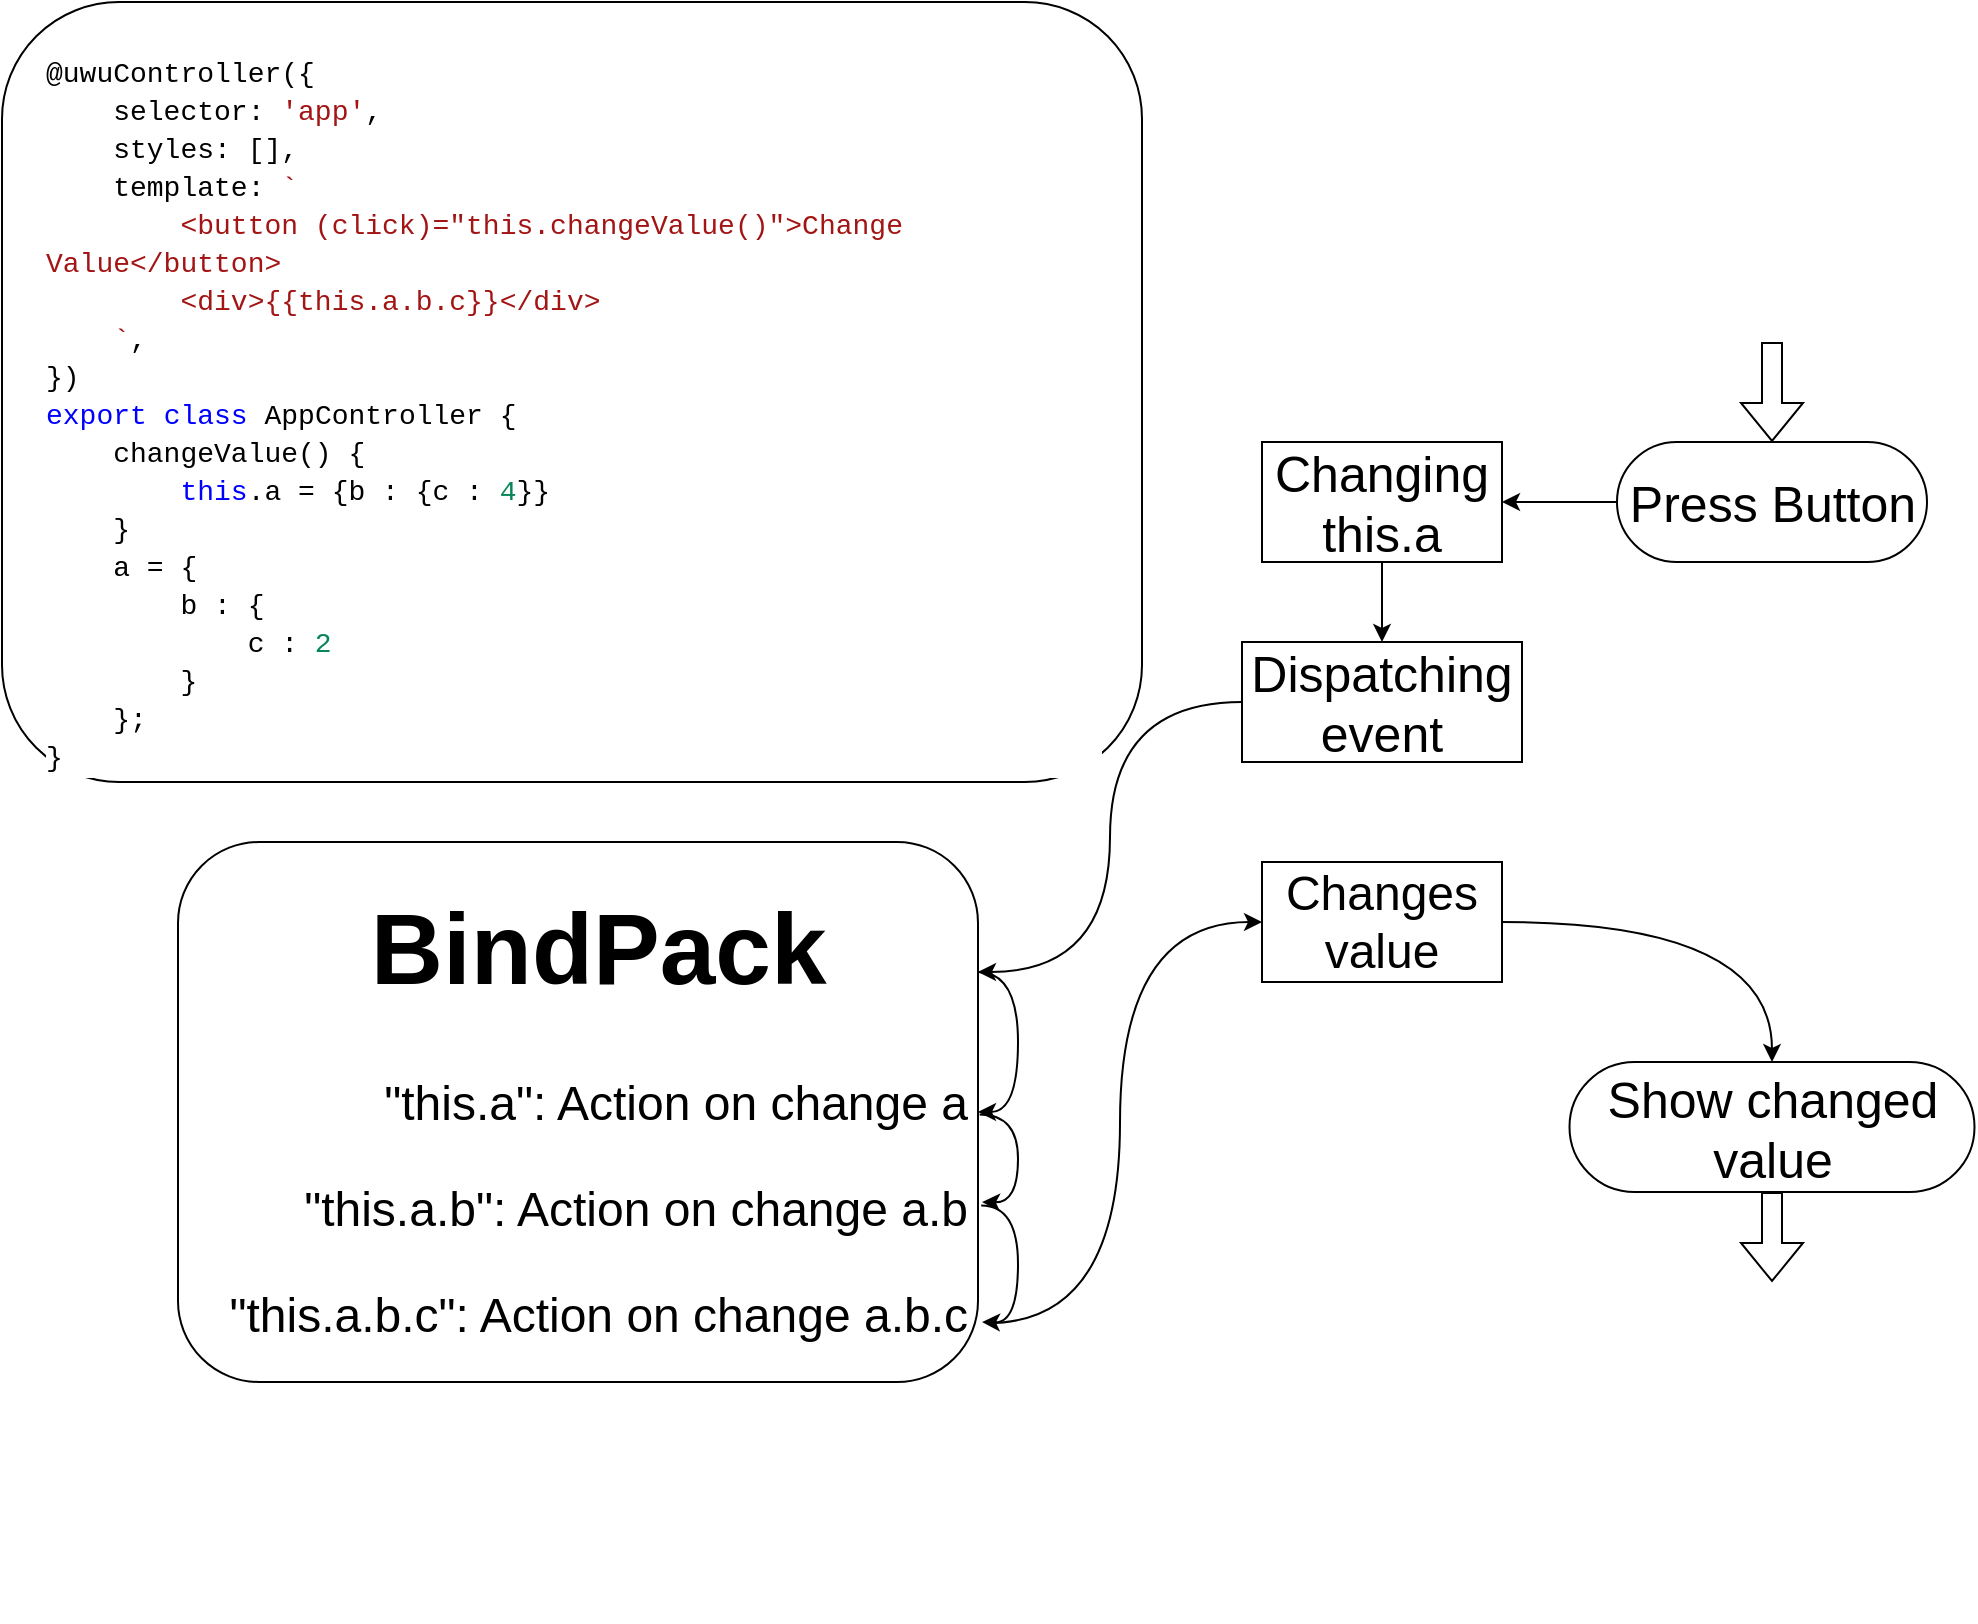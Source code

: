 <mxfile version="18.1.3" type="github">
  <diagram id="3iQrDaqClbg-zedRjQRF" name="Page-1">
    <mxGraphModel dx="1510" dy="947" grid="1" gridSize="10" guides="1" tooltips="1" connect="1" arrows="1" fold="1" page="1" pageScale="1" pageWidth="1169" pageHeight="827" math="0" shadow="0">
      <root>
        <mxCell id="0" />
        <mxCell id="1" parent="0" />
        <mxCell id="YovMgzdDafOrL7yCnXDI-2" value="" style="rounded=1;whiteSpace=wrap;html=1;" vertex="1" parent="1">
          <mxGeometry x="10" y="10" width="570" height="390" as="geometry" />
        </mxCell>
        <mxCell id="YovMgzdDafOrL7yCnXDI-5" value="&lt;div style=&quot;color: rgb(0, 0, 0); background-color: rgb(255, 255, 255); font-family: Consolas, &amp;quot;Courier New&amp;quot;, monospace; font-weight: normal; font-size: 14px; line-height: 19px;&quot;&gt;&lt;div&gt;&lt;span style=&quot;color: #000000;&quot;&gt;@uwuController({&lt;/span&gt;&lt;/div&gt;&lt;div&gt;&lt;span style=&quot;color: #000000;&quot;&gt;&amp;nbsp; &amp;nbsp; selector: &lt;/span&gt;&lt;span style=&quot;color: #a31515;&quot;&gt;&#39;app&#39;&lt;/span&gt;&lt;span style=&quot;color: #000000;&quot;&gt;,&lt;/span&gt;&lt;/div&gt;&lt;div&gt;&lt;span style=&quot;color: #000000;&quot;&gt;&amp;nbsp; &amp;nbsp; styles: [],&lt;/span&gt;&lt;/div&gt;&lt;div&gt;&lt;span style=&quot;color: #000000;&quot;&gt;&amp;nbsp; &amp;nbsp; template: &lt;/span&gt;&lt;span style=&quot;color: #a31515;&quot;&gt;`&lt;/span&gt;&lt;/div&gt;&lt;div&gt;&lt;span style=&quot;color: #a31515;&quot;&gt;&amp;nbsp; &amp;nbsp; &amp;nbsp; &amp;nbsp; &amp;lt;button (click)=&quot;this.changeValue()&quot;&amp;gt;Change Value&amp;lt;/button&amp;gt;&lt;/span&gt;&lt;/div&gt;&lt;div&gt;&lt;span style=&quot;color: #a31515;&quot;&gt;&amp;nbsp; &amp;nbsp; &amp;nbsp; &amp;nbsp; &amp;lt;div&amp;gt;{{this.a.b.c}}&amp;lt;/div&amp;gt;&lt;/span&gt;&lt;/div&gt;&lt;div&gt;&lt;span style=&quot;color: #a31515;&quot;&gt;&amp;nbsp; &amp;nbsp; `&lt;/span&gt;&lt;span style=&quot;color: #000000;&quot;&gt;,&lt;/span&gt;&lt;/div&gt;&lt;div&gt;&lt;span style=&quot;color: #000000;&quot;&gt;})&lt;/span&gt;&lt;/div&gt;&lt;div&gt;&lt;span style=&quot;color: #0000ff;&quot;&gt;export&lt;/span&gt;&lt;span style=&quot;color: #000000;&quot;&gt; &lt;/span&gt;&lt;span style=&quot;color: #0000ff;&quot;&gt;class&lt;/span&gt;&lt;span style=&quot;color: #000000;&quot;&gt; AppController {&lt;/span&gt;&lt;/div&gt;&lt;div&gt;&lt;span style=&quot;color: #000000;&quot;&gt;&amp;nbsp; &amp;nbsp; changeValue() {&lt;/span&gt;&lt;/div&gt;&lt;div&gt;&lt;span style=&quot;color: #000000;&quot;&gt;&amp;nbsp; &amp;nbsp; &amp;nbsp; &amp;nbsp; &lt;/span&gt;&lt;span style=&quot;color: #0000ff;&quot;&gt;this&lt;/span&gt;&lt;span style=&quot;color: #000000;&quot;&gt;.a = &lt;/span&gt;&lt;span style=&quot;color: #000000;&quot;&gt;{&lt;/span&gt;&lt;span style=&quot;color: #000000;&quot;&gt;b : {c : &lt;/span&gt;&lt;span style=&quot;color: #098658;&quot;&gt;4&lt;/span&gt;&lt;span style=&quot;color: #000000;&quot;&gt;}}&lt;/span&gt;&lt;span style=&quot;color: #000000;&quot;&gt;&lt;/span&gt;&lt;span style=&quot;color: #000000;&quot;&gt;&lt;/span&gt;&lt;span style=&quot;color: #000000;&quot;&gt;&lt;/span&gt;&lt;span style=&quot;color: #000000;&quot;&gt;&lt;/span&gt;&lt;/div&gt;&lt;div&gt;&lt;span style=&quot;color: #000000;&quot;&gt;&amp;nbsp; &amp;nbsp; }&lt;/span&gt;&lt;/div&gt;&lt;div&gt;&lt;span style=&quot;color: #000000;&quot;&gt;&amp;nbsp; &amp;nbsp; a = {&lt;/span&gt;&lt;/div&gt;&lt;div&gt;&lt;span style=&quot;color: #000000;&quot;&gt;&amp;nbsp; &amp;nbsp; &amp;nbsp; &amp;nbsp; b : {&lt;/span&gt;&lt;/div&gt;&lt;div&gt;&lt;span style=&quot;color: #000000;&quot;&gt;&amp;nbsp; &amp;nbsp; &amp;nbsp; &amp;nbsp; &amp;nbsp; &amp;nbsp; c : &lt;/span&gt;&lt;span style=&quot;color: #098658;&quot;&gt;2&lt;/span&gt;&lt;/div&gt;&lt;div&gt;&lt;span style=&quot;color: #000000;&quot;&gt;&amp;nbsp; &amp;nbsp; &amp;nbsp; &amp;nbsp; }&lt;/span&gt;&lt;/div&gt;&lt;div&gt;&lt;span style=&quot;color: #000000;&quot;&gt;&amp;nbsp; &amp;nbsp; };&lt;/span&gt;&lt;/div&gt;&lt;div&gt;&lt;span style=&quot;color: #000000;&quot;&gt;}&lt;/span&gt;&lt;/div&gt;&lt;/div&gt;" style="text;whiteSpace=wrap;html=1;" vertex="1" parent="1">
          <mxGeometry x="30" y="30" width="530" height="360" as="geometry" />
        </mxCell>
        <mxCell id="YovMgzdDafOrL7yCnXDI-7" value="" style="rounded=1;whiteSpace=wrap;html=1;" vertex="1" parent="1">
          <mxGeometry x="98" y="430" width="400" height="270" as="geometry" />
        </mxCell>
        <mxCell id="YovMgzdDafOrL7yCnXDI-20" style="edgeStyle=orthogonalEdgeStyle;curved=1;rounded=0;orthogonalLoop=1;jettySize=auto;html=1;exitX=1;exitY=0.25;exitDx=0;exitDy=0;entryX=1;entryY=0.5;entryDx=0;entryDy=0;fontSize=25;" edge="1" parent="1" source="YovMgzdDafOrL7yCnXDI-9" target="YovMgzdDafOrL7yCnXDI-7">
          <mxGeometry relative="1" as="geometry" />
        </mxCell>
        <mxCell id="YovMgzdDafOrL7yCnXDI-9" value="&lt;p style=&quot;line-height: 1.1;&quot;&gt;&lt;/p&gt;&lt;h1 align=&quot;center&quot;&gt;BindPack&lt;/h1&gt;&lt;p style=&quot;font-size: 24px;&quot; align=&quot;right&quot;&gt;&lt;font style=&quot;font-size: 24px;&quot;&gt;&quot;this.a&quot;: Action on c&lt;font style=&quot;font-size: 24px;&quot;&gt;hange a&lt;br&gt;&lt;/font&gt;&lt;/font&gt;&lt;/p&gt;&lt;p style=&quot;font-size: 24px;&quot; align=&quot;right&quot;&gt;&lt;font style=&quot;font-size: 24px;&quot;&gt;&quot;this.a.b&quot;: Action on change a.b&lt;br&gt;&lt;/font&gt;&lt;/p&gt;&lt;p style=&quot;font-size: 24px;&quot; align=&quot;right&quot;&gt;&lt;font style=&quot;font-size: 24px;&quot;&gt;&quot;this.a.b.c&quot;: Action on chang&lt;/font&gt;&lt;font style=&quot;font-size: 24px;&quot;&gt;e a.b.c&lt;/font&gt;&lt;br&gt;&lt;/p&gt;&lt;p&gt;&lt;/p&gt;" style="text;html=1;strokeColor=none;fillColor=none;spacing=5;spacingTop=-20;whiteSpace=wrap;overflow=hidden;rounded=0;fontSize=25;align=right;" vertex="1" parent="1">
          <mxGeometry x="98" y="430" width="400" height="260" as="geometry" />
        </mxCell>
        <mxCell id="YovMgzdDafOrL7yCnXDI-11" value="" style="shape=image;verticalLabelPosition=bottom;labelBackgroundColor=default;verticalAlign=top;aspect=fixed;imageAspect=0;image=https://www.icmetl.org/wp-content/uploads/2020/11/user-icon-human-person-sign-vector-10206693.png;" vertex="1" parent="1">
          <mxGeometry x="810" y="10" width="170" height="170" as="geometry" />
        </mxCell>
        <mxCell id="YovMgzdDafOrL7yCnXDI-12" value="" style="shape=flexArrow;endArrow=classic;html=1;rounded=0;fontSize=25;exitX=0.5;exitY=1;exitDx=0;exitDy=0;" edge="1" parent="1" source="YovMgzdDafOrL7yCnXDI-11" target="YovMgzdDafOrL7yCnXDI-13">
          <mxGeometry width="50" height="50" relative="1" as="geometry">
            <mxPoint x="630" y="390" as="sourcePoint" />
            <mxPoint x="895" y="240" as="targetPoint" />
          </mxGeometry>
        </mxCell>
        <mxCell id="YovMgzdDafOrL7yCnXDI-16" style="edgeStyle=orthogonalEdgeStyle;rounded=0;orthogonalLoop=1;jettySize=auto;html=1;entryX=1;entryY=0.5;entryDx=0;entryDy=0;fontSize=25;" edge="1" parent="1" source="YovMgzdDafOrL7yCnXDI-13" target="YovMgzdDafOrL7yCnXDI-15">
          <mxGeometry relative="1" as="geometry" />
        </mxCell>
        <mxCell id="YovMgzdDafOrL7yCnXDI-13" value="Press Button" style="rounded=1;whiteSpace=wrap;html=1;fontSize=25;arcSize=50;" vertex="1" parent="1">
          <mxGeometry x="817.5" y="230" width="155" height="60" as="geometry" />
        </mxCell>
        <mxCell id="YovMgzdDafOrL7yCnXDI-18" value="" style="edgeStyle=orthogonalEdgeStyle;rounded=0;orthogonalLoop=1;jettySize=auto;html=1;fontSize=25;" edge="1" parent="1" source="YovMgzdDafOrL7yCnXDI-15" target="YovMgzdDafOrL7yCnXDI-17">
          <mxGeometry relative="1" as="geometry" />
        </mxCell>
        <mxCell id="YovMgzdDafOrL7yCnXDI-15" value="Changing this.a" style="rounded=0;whiteSpace=wrap;html=1;fontSize=25;" vertex="1" parent="1">
          <mxGeometry x="640" y="230" width="120" height="60" as="geometry" />
        </mxCell>
        <mxCell id="YovMgzdDafOrL7yCnXDI-19" style="edgeStyle=orthogonalEdgeStyle;rounded=0;orthogonalLoop=1;jettySize=auto;html=1;entryX=1;entryY=0.25;entryDx=0;entryDy=0;fontSize=25;curved=1;" edge="1" parent="1" source="YovMgzdDafOrL7yCnXDI-17" target="YovMgzdDafOrL7yCnXDI-9">
          <mxGeometry relative="1" as="geometry" />
        </mxCell>
        <mxCell id="YovMgzdDafOrL7yCnXDI-17" value="&lt;div&gt;Dispatching&lt;/div&gt;&lt;div&gt;event&lt;br&gt;&lt;/div&gt;" style="whiteSpace=wrap;html=1;fontSize=25;rounded=0;" vertex="1" parent="1">
          <mxGeometry x="630" y="330" width="140" height="60" as="geometry" />
        </mxCell>
        <mxCell id="YovMgzdDafOrL7yCnXDI-21" style="edgeStyle=orthogonalEdgeStyle;curved=1;rounded=0;orthogonalLoop=1;jettySize=auto;html=1;exitX=1.002;exitY=0.524;exitDx=0;exitDy=0;fontSize=25;exitPerimeter=0;" edge="1" parent="1" source="YovMgzdDafOrL7yCnXDI-9">
          <mxGeometry relative="1" as="geometry">
            <mxPoint x="508" y="505" as="sourcePoint" />
            <mxPoint x="500" y="610" as="targetPoint" />
          </mxGeometry>
        </mxCell>
        <mxCell id="YovMgzdDafOrL7yCnXDI-22" style="edgeStyle=orthogonalEdgeStyle;curved=1;rounded=0;orthogonalLoop=1;jettySize=auto;html=1;exitX=1.004;exitY=0.699;exitDx=0;exitDy=0;fontSize=25;exitPerimeter=0;" edge="1" parent="1" source="YovMgzdDafOrL7yCnXDI-9">
          <mxGeometry relative="1" as="geometry">
            <mxPoint x="508.8" y="576.24" as="sourcePoint" />
            <mxPoint x="500" y="670" as="targetPoint" />
          </mxGeometry>
        </mxCell>
        <mxCell id="YovMgzdDafOrL7yCnXDI-25" style="edgeStyle=orthogonalEdgeStyle;curved=1;rounded=0;orthogonalLoop=1;jettySize=auto;html=1;entryX=1.013;entryY=0.925;entryDx=0;entryDy=0;entryPerimeter=0;fontSize=24;startArrow=classic;startFill=1;endArrow=none;endFill=0;" edge="1" parent="1" source="YovMgzdDafOrL7yCnXDI-24" target="YovMgzdDafOrL7yCnXDI-9">
          <mxGeometry relative="1" as="geometry" />
        </mxCell>
        <mxCell id="YovMgzdDafOrL7yCnXDI-27" style="edgeStyle=orthogonalEdgeStyle;curved=1;rounded=0;orthogonalLoop=1;jettySize=auto;html=1;entryX=0.5;entryY=0;entryDx=0;entryDy=0;fontSize=24;startArrow=none;startFill=0;endArrow=classic;endFill=1;" edge="1" parent="1" source="YovMgzdDafOrL7yCnXDI-24" target="YovMgzdDafOrL7yCnXDI-26">
          <mxGeometry relative="1" as="geometry" />
        </mxCell>
        <mxCell id="YovMgzdDafOrL7yCnXDI-24" value="Changes value" style="rounded=0;whiteSpace=wrap;html=1;fontSize=24;" vertex="1" parent="1">
          <mxGeometry x="640" y="440" width="120" height="60" as="geometry" />
        </mxCell>
        <mxCell id="YovMgzdDafOrL7yCnXDI-26" value="Show changed value" style="rounded=1;whiteSpace=wrap;html=1;fontSize=25;arcSize=50;" vertex="1" parent="1">
          <mxGeometry x="793.75" y="540" width="202.5" height="65" as="geometry" />
        </mxCell>
        <mxCell id="YovMgzdDafOrL7yCnXDI-28" value="" style="shape=image;verticalLabelPosition=bottom;labelBackgroundColor=default;verticalAlign=top;aspect=fixed;imageAspect=0;image=https://www.icmetl.org/wp-content/uploads/2020/11/user-icon-human-person-sign-vector-10206693.png;" vertex="1" parent="1">
          <mxGeometry x="810" y="650" width="170" height="170" as="geometry" />
        </mxCell>
        <mxCell id="YovMgzdDafOrL7yCnXDI-29" value="" style="shape=flexArrow;endArrow=classic;html=1;rounded=0;fontSize=25;exitX=0.5;exitY=1;exitDx=0;exitDy=0;entryX=0.5;entryY=0;entryDx=0;entryDy=0;" edge="1" parent="1" source="YovMgzdDafOrL7yCnXDI-26" target="YovMgzdDafOrL7yCnXDI-28">
          <mxGeometry width="50" height="50" relative="1" as="geometry">
            <mxPoint x="905" y="190" as="sourcePoint" />
            <mxPoint x="905" y="240" as="targetPoint" />
          </mxGeometry>
        </mxCell>
      </root>
    </mxGraphModel>
  </diagram>
</mxfile>
